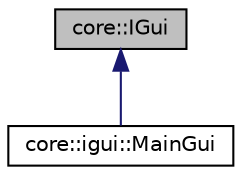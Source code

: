 digraph "core::IGui"
{
  edge [fontname="Helvetica",fontsize="10",labelfontname="Helvetica",labelfontsize="10"];
  node [fontname="Helvetica",fontsize="10",shape=record];
  Node1 [label="core::IGui",height=0.2,width=0.4,color="black", fillcolor="grey75", style="filled" fontcolor="black"];
  Node1 -> Node2 [dir="back",color="midnightblue",fontsize="10",style="solid",fontname="Helvetica"];
  Node2 [label="core::igui::MainGui",height=0.2,width=0.4,color="black", fillcolor="white", style="filled",URL="$classcore_1_1igui_1_1_main_gui.html"];
}
